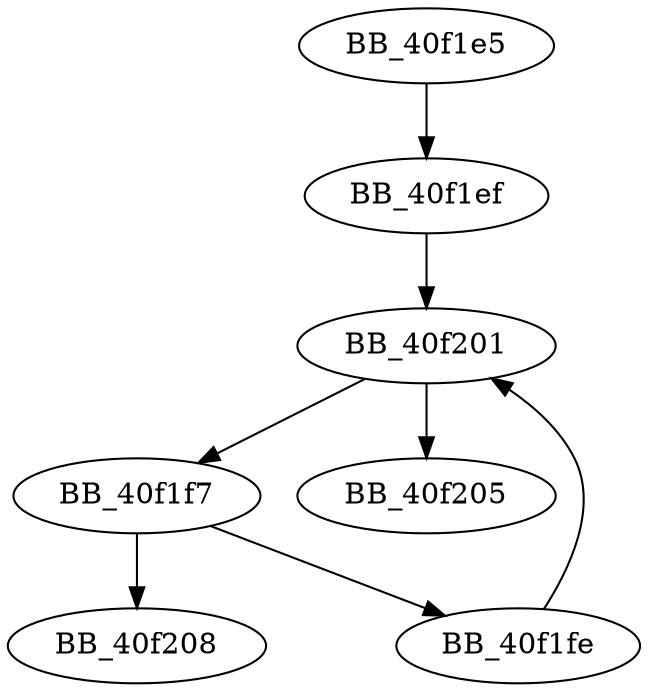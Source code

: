 DiGraph __IsExceptionObjectToBeDestroyed{
BB_40f1e5->BB_40f1ef
BB_40f1ef->BB_40f201
BB_40f1f7->BB_40f1fe
BB_40f1f7->BB_40f208
BB_40f1fe->BB_40f201
BB_40f201->BB_40f1f7
BB_40f201->BB_40f205
}
